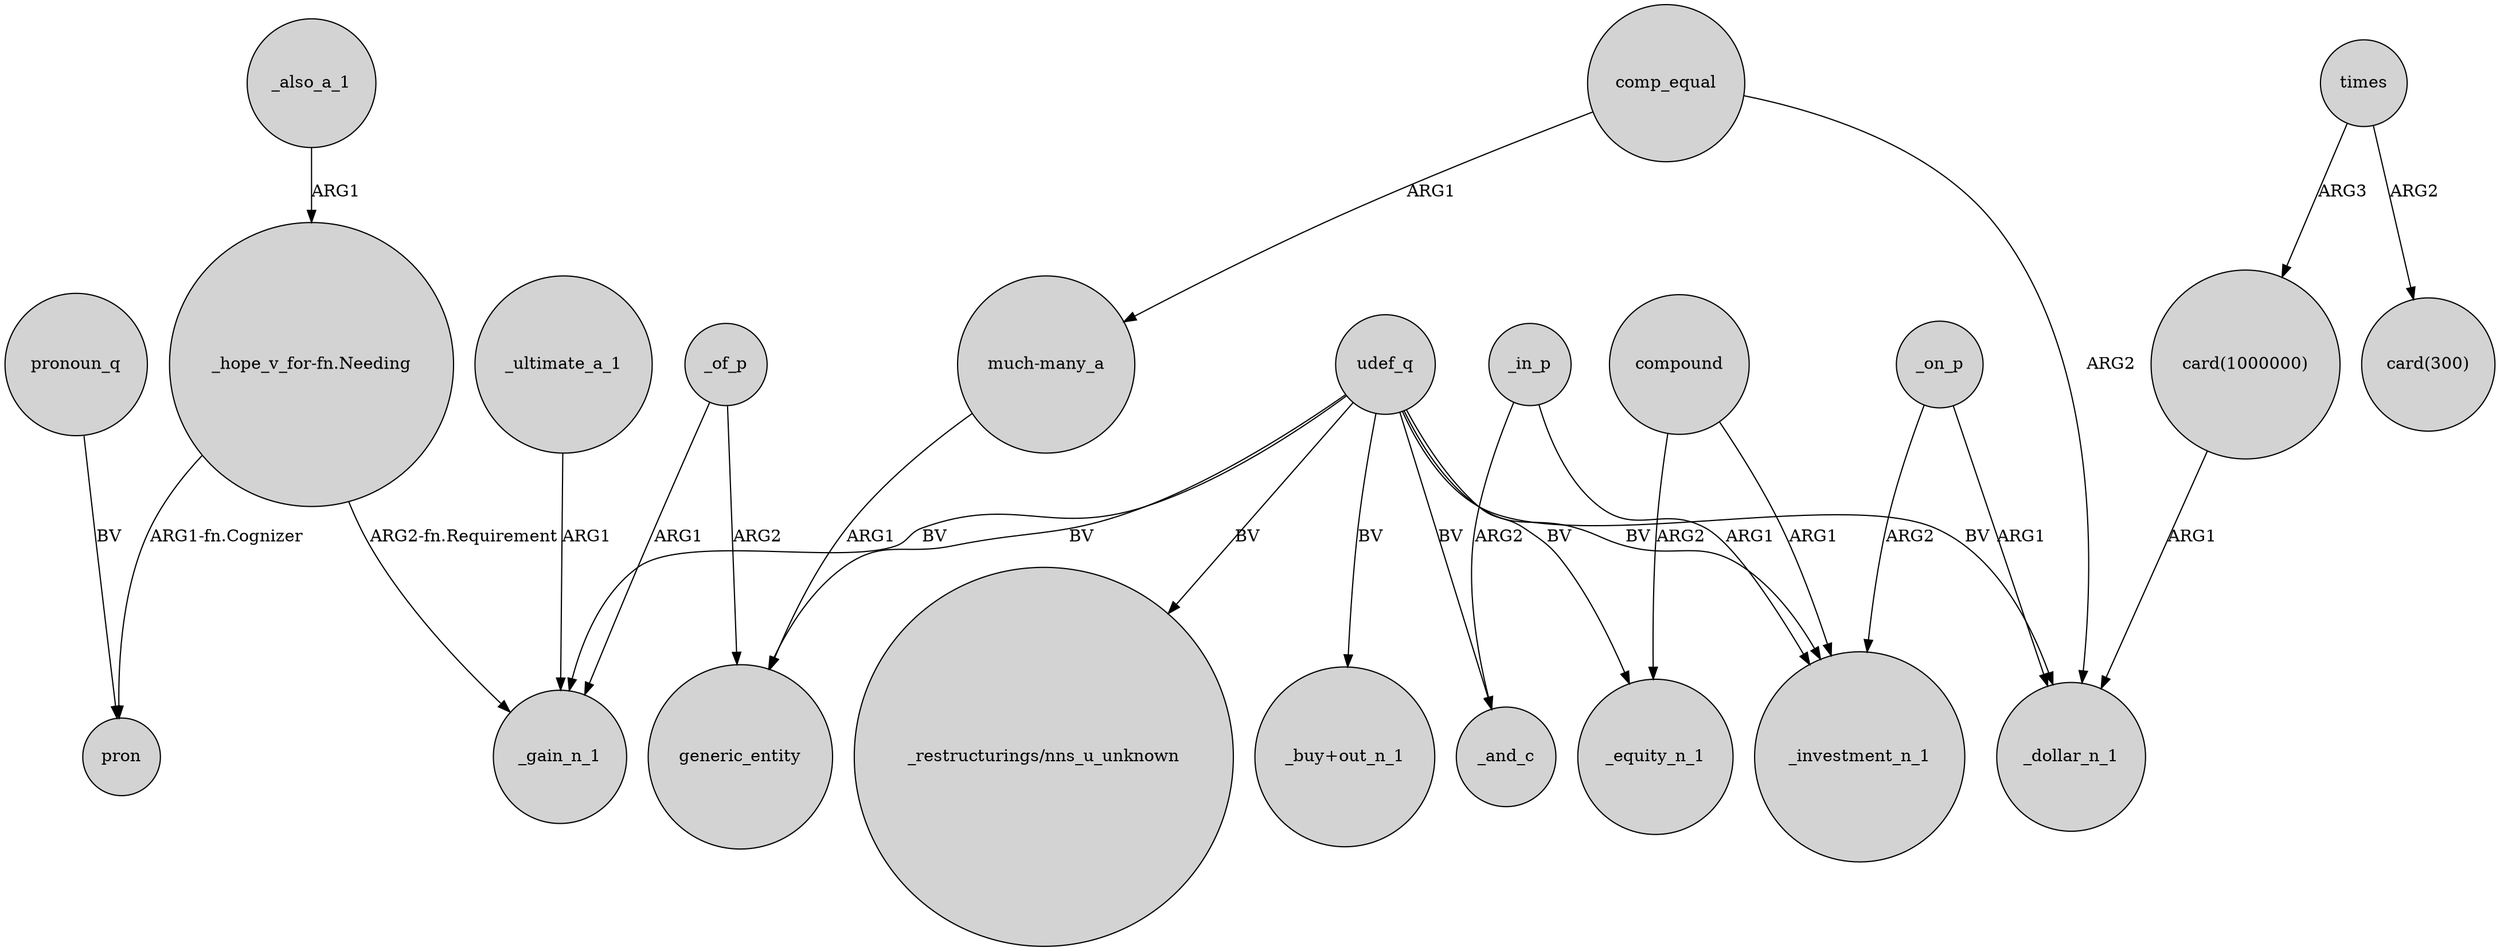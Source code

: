 digraph {
	node [shape=circle style=filled]
	_in_p -> _and_c [label=ARG2]
	_ultimate_a_1 -> _gain_n_1 [label=ARG1]
	_on_p -> _investment_n_1 [label=ARG2]
	compound -> _investment_n_1 [label=ARG1]
	_on_p -> _dollar_n_1 [label=ARG1]
	_in_p -> _investment_n_1 [label=ARG1]
	udef_q -> "_restructurings/nns_u_unknown" [label=BV]
	udef_q -> _equity_n_1 [label=BV]
	"_hope_v_for-fn.Needing" -> _gain_n_1 [label="ARG2-fn.Requirement"]
	times -> "card(1000000)" [label=ARG3]
	compound -> _equity_n_1 [label=ARG2]
	udef_q -> _and_c [label=BV]
	_of_p -> _gain_n_1 [label=ARG1]
	times -> "card(300)" [label=ARG2]
	udef_q -> "_buy+out_n_1" [label=BV]
	udef_q -> generic_entity [label=BV]
	pronoun_q -> pron [label=BV]
	comp_equal -> "much-many_a" [label=ARG1]
	comp_equal -> _dollar_n_1 [label=ARG2]
	"_hope_v_for-fn.Needing" -> pron [label="ARG1-fn.Cognizer"]
	"much-many_a" -> generic_entity [label=ARG1]
	_of_p -> generic_entity [label=ARG2]
	udef_q -> _dollar_n_1 [label=BV]
	"card(1000000)" -> _dollar_n_1 [label=ARG1]
	udef_q -> _investment_n_1 [label=BV]
	_also_a_1 -> "_hope_v_for-fn.Needing" [label=ARG1]
	udef_q -> _gain_n_1 [label=BV]
}
